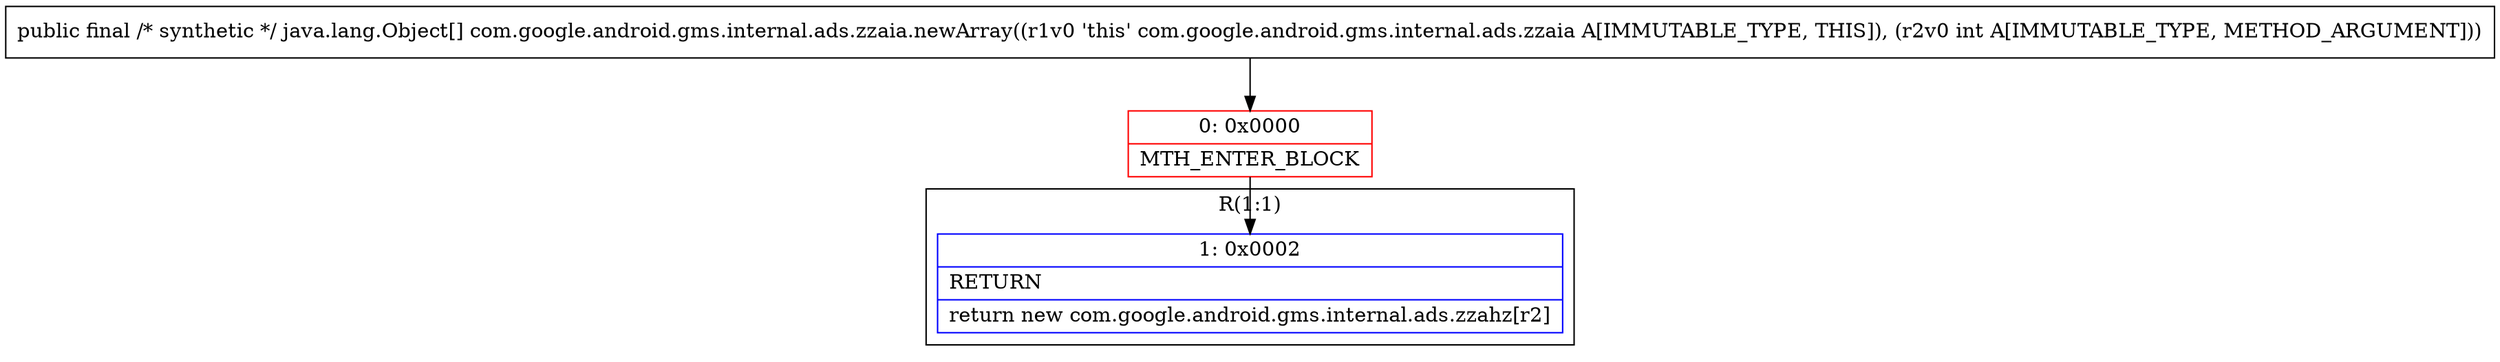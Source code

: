 digraph "CFG forcom.google.android.gms.internal.ads.zzaia.newArray(I)[Ljava\/lang\/Object;" {
subgraph cluster_Region_397868737 {
label = "R(1:1)";
node [shape=record,color=blue];
Node_1 [shape=record,label="{1\:\ 0x0002|RETURN\l|return new com.google.android.gms.internal.ads.zzahz[r2]\l}"];
}
Node_0 [shape=record,color=red,label="{0\:\ 0x0000|MTH_ENTER_BLOCK\l}"];
MethodNode[shape=record,label="{public final \/* synthetic *\/ java.lang.Object[] com.google.android.gms.internal.ads.zzaia.newArray((r1v0 'this' com.google.android.gms.internal.ads.zzaia A[IMMUTABLE_TYPE, THIS]), (r2v0 int A[IMMUTABLE_TYPE, METHOD_ARGUMENT])) }"];
MethodNode -> Node_0;
Node_0 -> Node_1;
}

